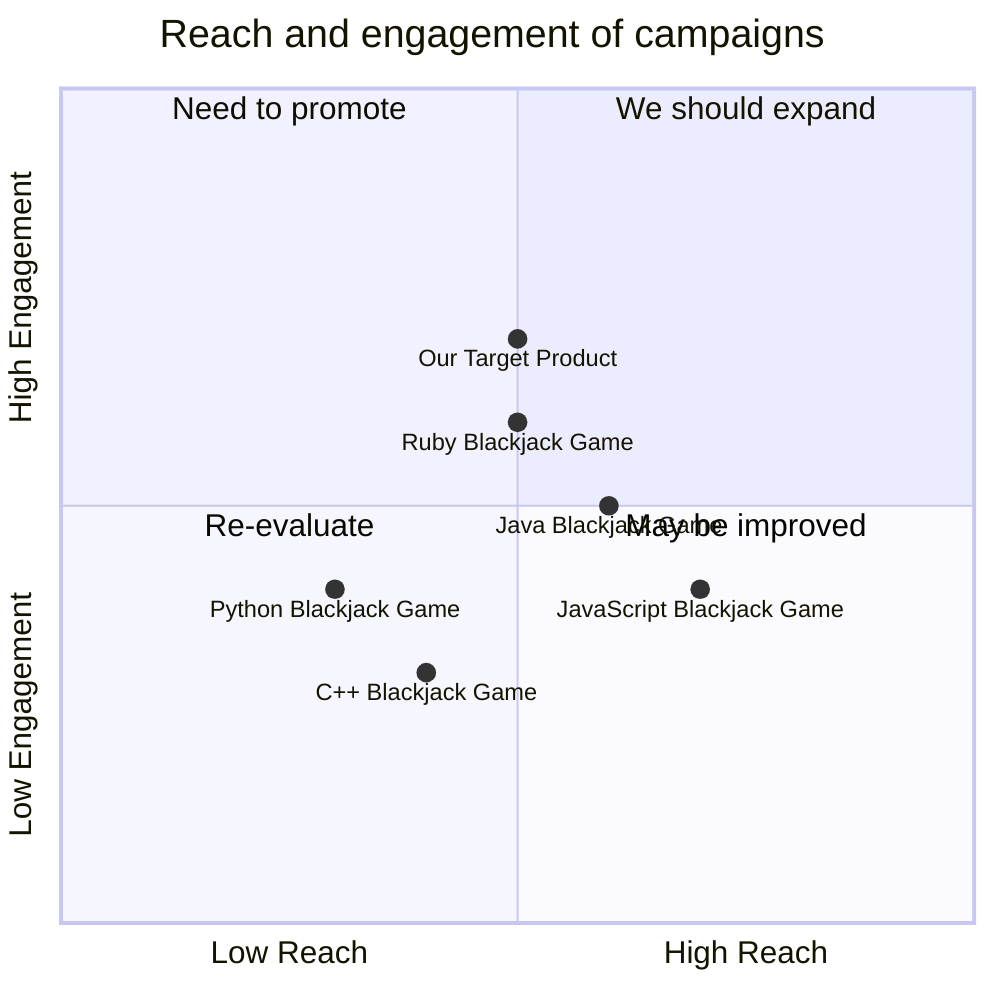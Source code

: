 quadrantChart
    title Reach and engagement of campaigns
    x-axis Low Reach --> High Reach
    y-axis Low Engagement --> High Engagement
    quadrant-1 We should expand
    quadrant-2 Need to promote
    quadrant-3 Re-evaluate
    quadrant-4 May be improved
    "Python Blackjack Game": [0.3, 0.4]
    "Java Blackjack Game": [0.6, 0.5]
    "Ruby Blackjack Game": [0.5, 0.6]
    "JavaScript Blackjack Game": [0.7, 0.4]
    "C++ Blackjack Game": [0.4, 0.3]
    "Our Target Product": [0.5, 0.7]
